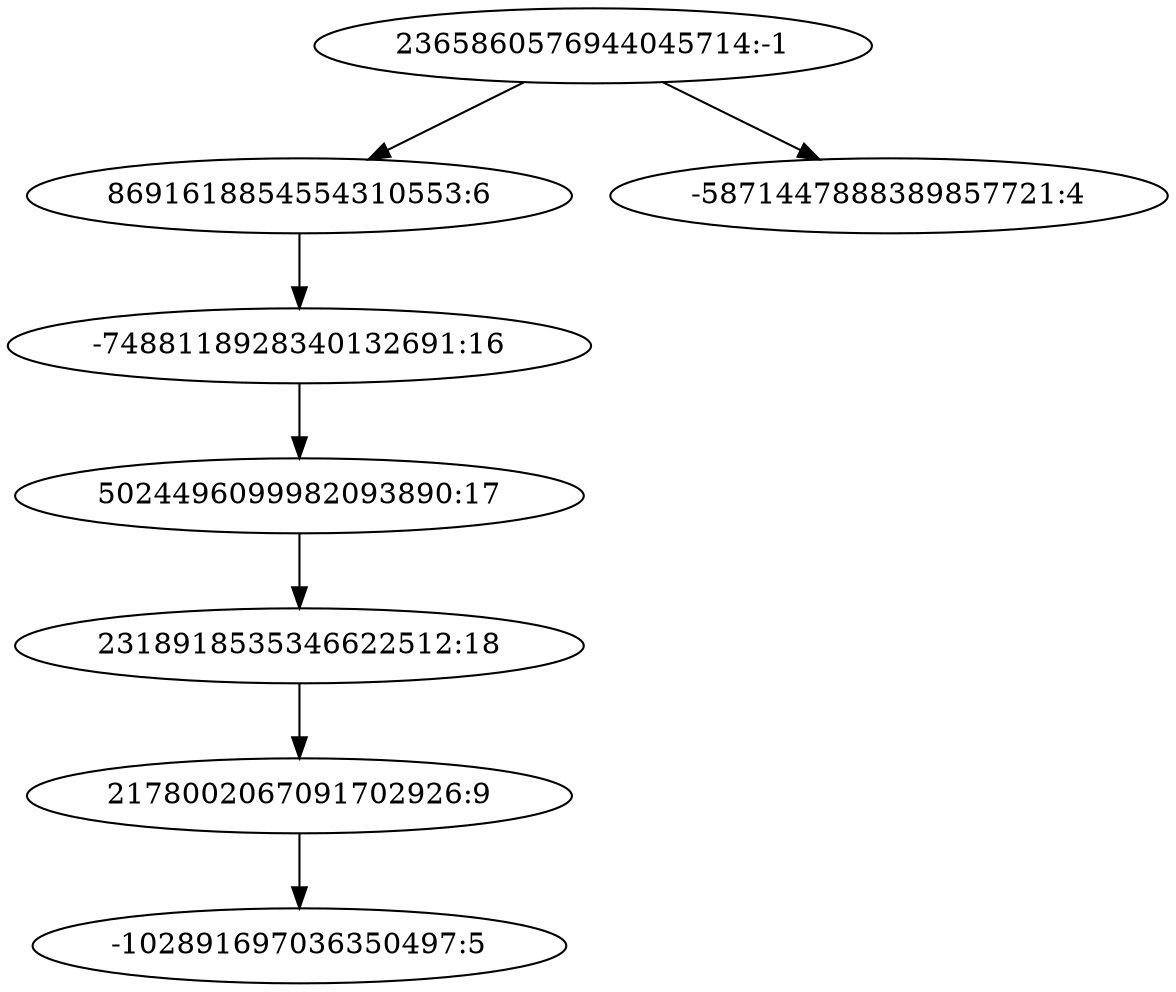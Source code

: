 digraph "plots/tree_11.dot" {
	0 [label="2365860576944045714:-1"]
	1 [label="8691618854554310553:6"]
	2 [label="-5871447888389857721:4"]
	3 [label="-7488118928340132691:16"]
	4 [label="5024496099982093890:17"]
	5 [label="2318918535346622512:18"]
	6 [label="2178002067091702926:9"]
	7 [label="-102891697036350497:5"]
	4 -> 5
	5 -> 6
	1 -> 3
	3 -> 4
	0 -> 2
	0 -> 1
	6 -> 7
}
